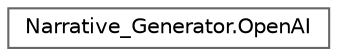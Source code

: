 digraph "Graphical Class Hierarchy"
{
 // LATEX_PDF_SIZE
  bgcolor="transparent";
  edge [fontname=Helvetica,fontsize=10,labelfontname=Helvetica,labelfontsize=10];
  node [fontname=Helvetica,fontsize=10,shape=box,height=0.2,width=0.4];
  rankdir="LR";
  Node0 [label="Narrative_Generator.OpenAI",height=0.2,width=0.4,color="grey40", fillcolor="white", style="filled",URL="$class_narrative___generator_1_1_open_a_i.html",tooltip="Class that manages requests to the OpenAI API."];
}
